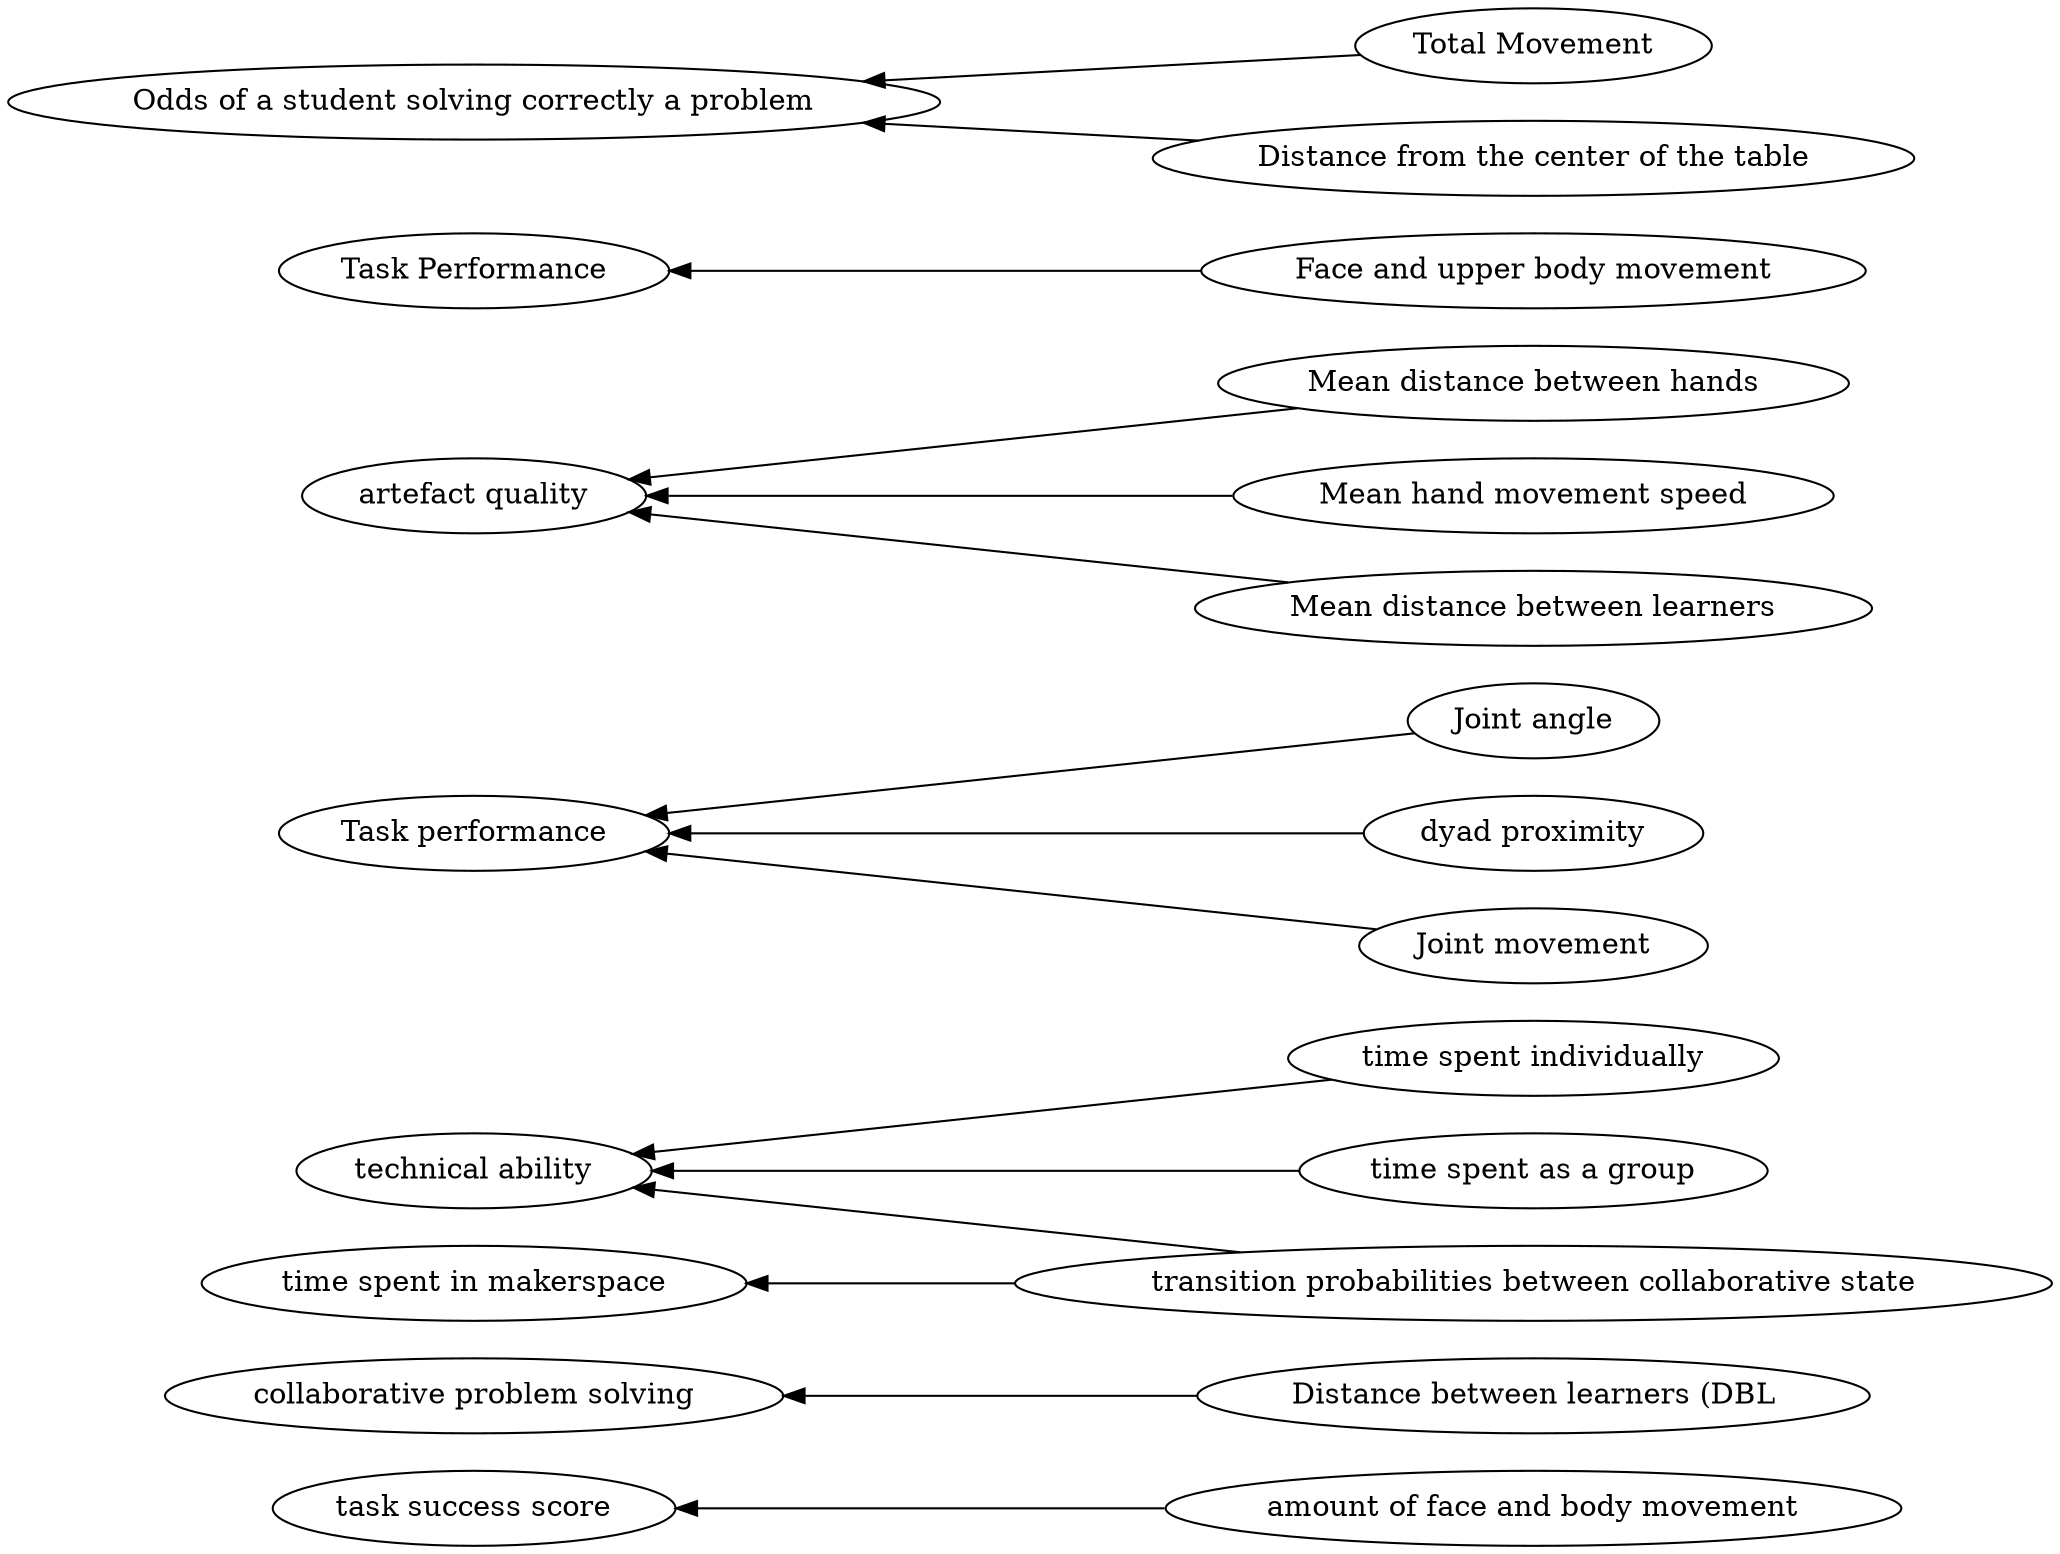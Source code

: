 digraph Test {
	rankdir=RL
	size="15,15"
	overlap=false
	splines=true
	{rank=same; "amount of face and body movement" "Distance between learners (DBL" "time spent individually" "Joint angle" "Mean distance between hands" "Face and upper body movement" "transition probabilities between collaborative state" "Total Movement" "time spent as a group" "Mean hand movement speed" "Mean distance between learners" "Distance from the center of the table" "dyad proximity" "Joint movement";}
	{rank=same; "Odds of a student solving correctly a problem" "time spent in makerspace" "collaborative problem solving" "Task Performance" "artefact quality" "task success score" "technical ability" "Task performance";}
	"Total Movement" [href="https://scholar.google.com/scholar?hl=en&q=Expertise%20estimation%20based%20on%20simple%20multimodal%20features"]
	"Total Movement" -> "Odds of a student solving correctly a problem"
	"Distance from the center of the table" [href="https://scholar.google.com/scholar?hl=en&q=Expertise%20estimation%20based%20on%20simple%20multimodal%20features"]
	"Distance from the center of the table" -> "Odds of a student solving correctly a problem"
	"Face and upper body movement" [href="https://scholar.google.com/scholar?hl=en&q=Modeling%20Team-level%20Multimodal%20Dynamics%20during%20Multiparty%20Collaboration"]
	"Face and upper body movement" -> "Task Performance"
	"Mean distance between learners" [href="https://scholar.google.com/scholar?hl=en&q=Supervised%20machine%20learning%20in%20multimodal%20learning%20analytics%20for%20estimating%20success%20in%20project-based%20learning"]
	"Mean distance between learners" -> "artefact quality"
	"Mean distance between hands" [href="https://scholar.google.com/scholar?hl=en&q=Supervised%20machine%20learning%20in%20multimodal%20learning%20analytics%20for%20estimating%20success%20in%20project-based%20learning"]
	"Mean distance between hands" -> "artefact quality"
	"Mean hand movement speed" [href="https://scholar.google.com/scholar?hl=en&q=Supervised%20machine%20learning%20in%20multimodal%20learning%20analytics%20for%20estimating%20success%20in%20project-based%20learning"]
	"Mean hand movement speed" -> "artefact quality"
	"Joint movement" [href="https://scholar.google.com/scholar?hl=en&q=Exploring%20Collaboration%20Using%20Motion%20Sensors%20and%20Multi-Modal%20Learning%20Analytics"]
	"Joint movement" -> "Task performance"
	"Joint angle" [href="https://scholar.google.com/scholar?hl=en&q=Exploring%20Collaboration%20Using%20Motion%20Sensors%20and%20Multi-Modal%20Learning%20Analytics"]
	"Joint angle" -> "Task performance"
	"dyad proximity" [href="https://scholar.google.com/scholar?hl=en&q=Exploring%20Collaboration%20Using%20Motion%20Sensors%20and%20Multi-Modal%20Learning%20Analytics"]
	"dyad proximity" -> "Task performance"
	"amount of face and body movement" [href="https://scholar.google.com/scholar?hl=en&q=Focused%20or%20Stuck%20Together:%20Multimodal%20Patterns%20Reveal%20Triads’%20Performance%20in%20Collaborative%20Problem%20Solving"]
	"amount of face and body movement" -> "task success score"
	"time spent individually" [href="https://scholar.google.com/scholar?hl=en&q=Using%20Motion%20Sensors%20to%20Understand%20Collaborative%20Interactions%20in%20Digital%20Fabrication%20Labs"]
	"time spent individually" -> "technical ability"
	"time spent as a group" [href="https://scholar.google.com/scholar?hl=en&q=Using%20Motion%20Sensors%20to%20Understand%20Collaborative%20Interactions%20in%20Digital%20Fabrication%20Labs"]
	"time spent as a group" -> "technical ability"
	"transition probabilities between collaborative state" [href="https://scholar.google.com/scholar?hl=en&q=Using%20Motion%20Sensors%20to%20Understand%20Collaborative%20Interactions%20in%20Digital%20Fabrication%20Labs"]
	"transition probabilities between collaborative state" -> "technical ability"
	"transition probabilities between collaborative state" [href="https://scholar.google.com/scholar?hl=en&q=Using%20Motion%20Sensors%20to%20Understand%20Collaborative%20Interactions%20in%20Digital%20Fabrication%20Labs"]
	"transition probabilities between collaborative state" -> "time spent in makerspace"
	"Distance between learners (DBL" [href="https://scholar.google.com/scholar?hl=en&q=Estimation%20of%20success%20in%20collaborative%20learning%20based%20on%20multimodal%20learning%20analytics%20features"]
	"Distance between learners (DBL" -> "collaborative problem solving"
}
